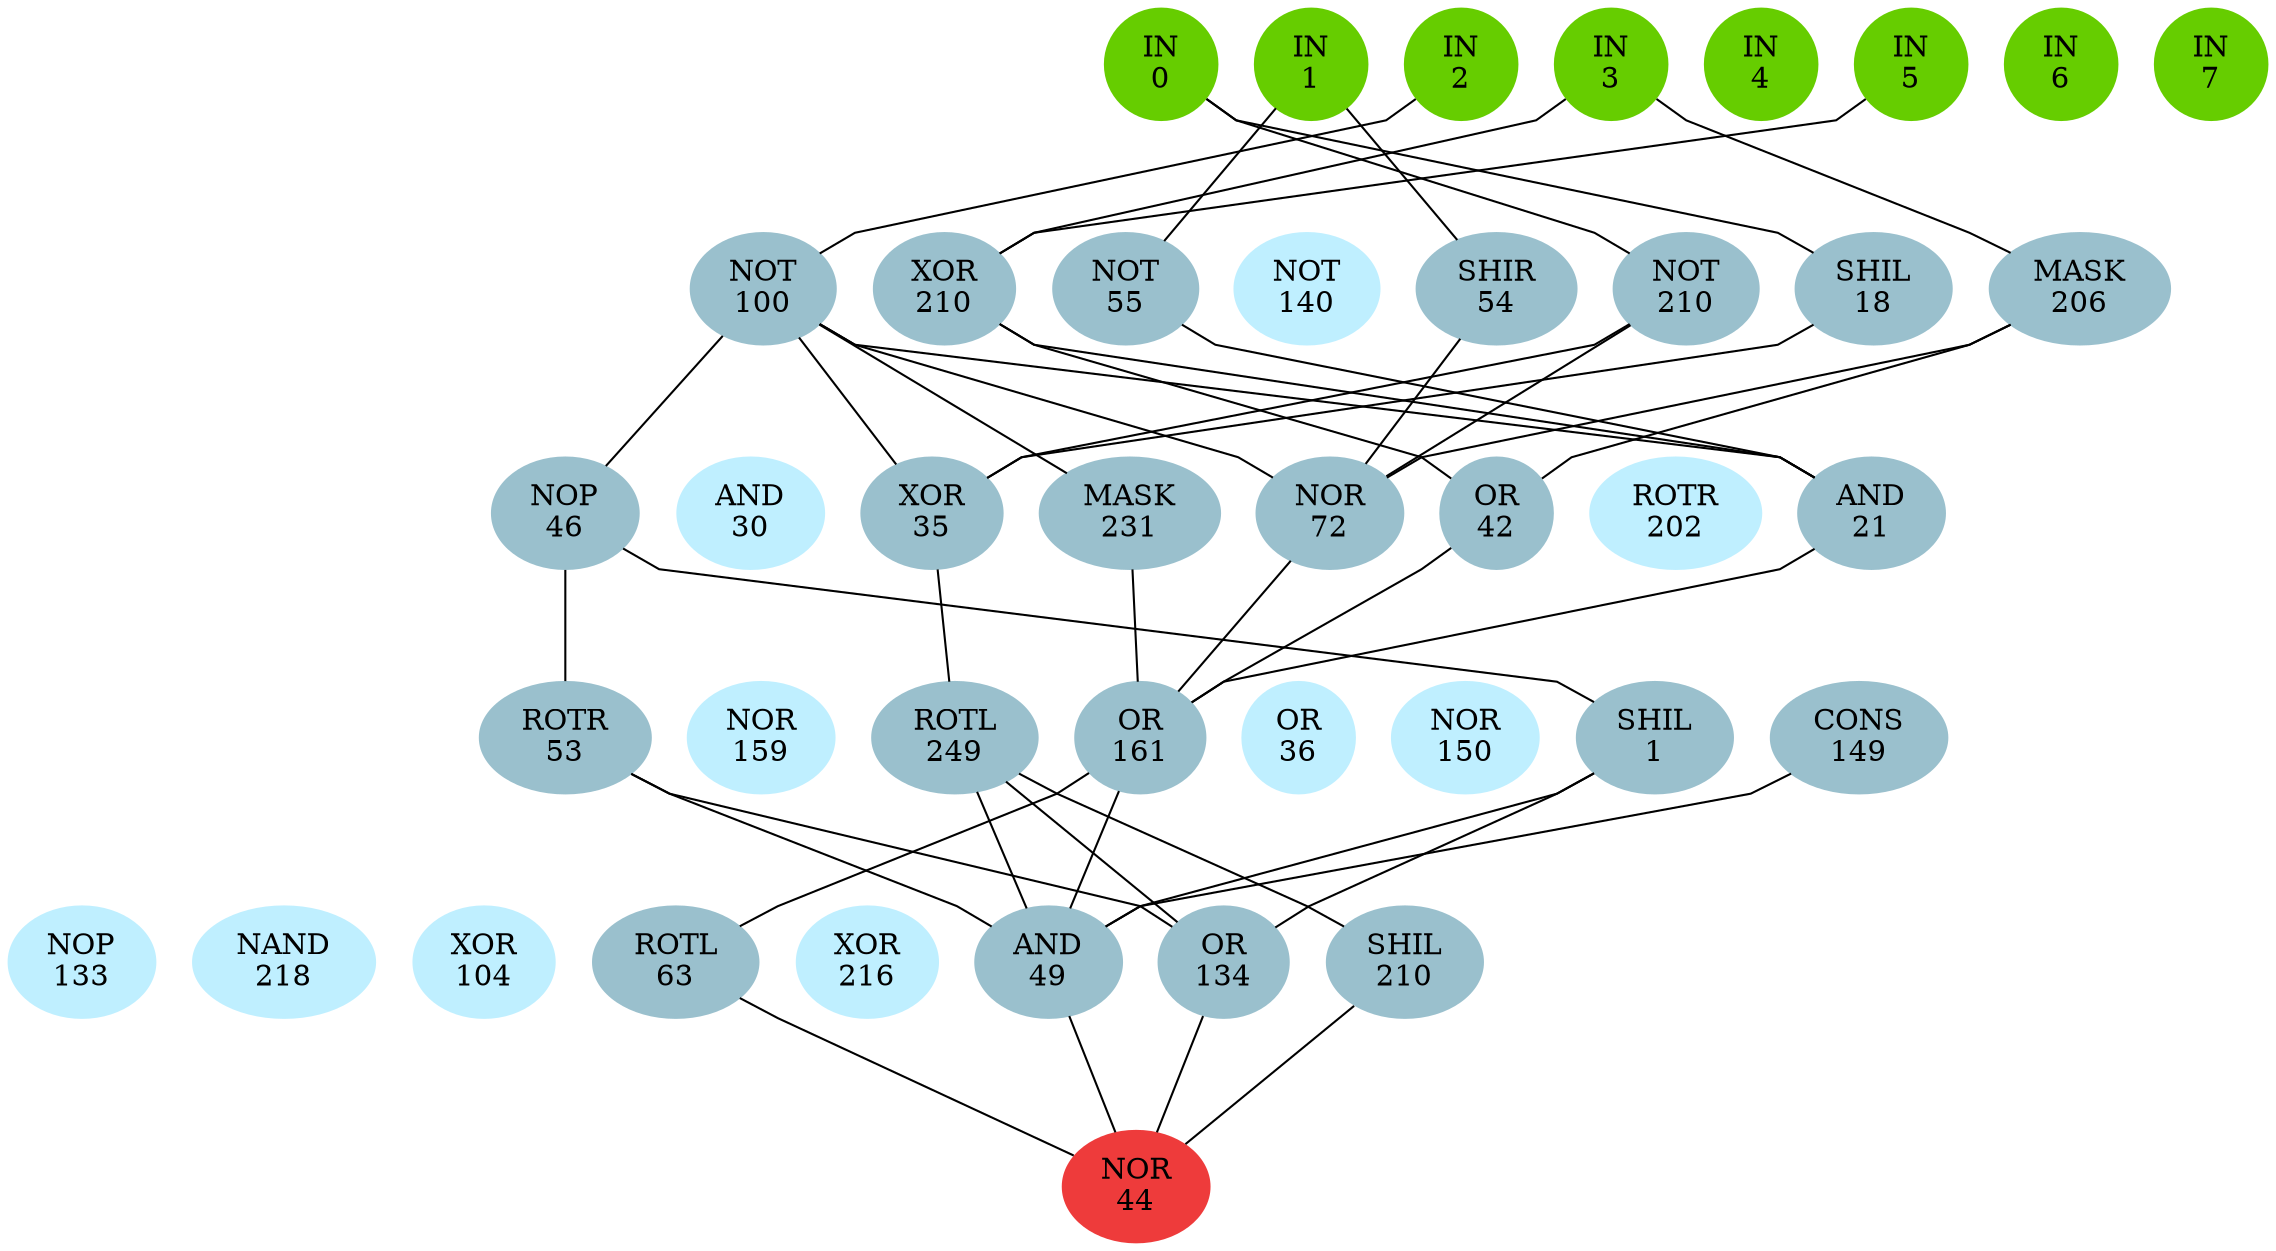 graph EACircuit {
rankdir=BT;
ranksep=0.75;
ordering=out;
splines=polyline;
node [style=filled, color=lightblue2];

{ rank=same;
node [color=chartreuse3];
"-1_0"[label="IN\n0"];
node [color=chartreuse3];
"-1_1"[label="IN\n1"];
node [color=chartreuse3];
"-1_2"[label="IN\n2"];
node [color=chartreuse3];
"-1_3"[label="IN\n3"];
node [color=chartreuse3];
"-1_4"[label="IN\n4"];
node [color=chartreuse3];
"-1_5"[label="IN\n5"];
node [color=chartreuse3];
"-1_6"[label="IN\n6"];
node [color=chartreuse3];
"-1_7"[label="IN\n7"];
}
{ rank=same;
node [color=lightblue3];
"0_0"[label="NOT\n100"];
node [color=lightblue3];
"0_1"[label="XOR\n210"];
node [color=lightblue3];
"0_2"[label="NOT\n55"];
node [color=lightblue1];
"0_3"[label="NOT\n140"];
node [color=lightblue3];
"0_4"[label="SHIR\n54"];
node [color=lightblue3];
"0_5"[label="NOT\n210"];
node [color=lightblue3];
"0_6"[label="SHIL\n18"];
node [color=lightblue3];
"0_7"[label="MASK\n206"];
}
{ rank=same;
node [color=lightblue3];
"1_0"[label="NOP\n46"];
node [color=lightblue1];
"1_1"[label="AND\n30"];
node [color=lightblue3];
"1_2"[label="XOR\n35"];
node [color=lightblue3];
"1_3"[label="MASK\n231"];
node [color=lightblue3];
"1_4"[label="NOR\n72"];
node [color=lightblue3];
"1_5"[label="OR\n42"];
node [color=lightblue1];
"1_6"[label="ROTR\n202"];
node [color=lightblue3];
"1_7"[label="AND\n21"];
}
{ rank=same;
node [color=lightblue3];
"2_0"[label="ROTR\n53"];
node [color=lightblue1];
"2_1"[label="NOR\n159"];
node [color=lightblue3];
"2_2"[label="ROTL\n249"];
node [color=lightblue3];
"2_3"[label="OR\n161"];
node [color=lightblue1];
"2_4"[label="OR\n36"];
node [color=lightblue1];
"2_5"[label="NOR\n150"];
node [color=lightblue3];
"2_6"[label="SHIL\n1"];
node [color=lightblue3];
"2_7"[label="CONS\n149"];
}
{ rank=same;
node [color=lightblue1];
"3_0"[label="NOP\n133"];
node [color=lightblue1];
"3_1"[label="NAND\n218"];
node [color=lightblue1];
"3_2"[label="XOR\n104"];
node [color=lightblue3];
"3_3"[label="ROTL\n63"];
node [color=lightblue1];
"3_4"[label="XOR\n216"];
node [color=lightblue3];
"3_5"[label="AND\n49"];
node [color=lightblue3];
"3_6"[label="OR\n134"];
node [color=lightblue3];
"3_7"[label="SHIL\n210"];
}
{ rank=same;
node [color=brown2];
"4_0"[label="NOR\n44"];
}
edge[style=invis];
"-1_0" -- "-1_1" -- "-1_2" -- "-1_3" -- "-1_4" -- "-1_5" -- "-1_6" -- "-1_7";
"0_0" -- "0_1" -- "0_2" -- "0_3" -- "0_4" -- "0_5" -- "0_6" -- "0_7";
"1_0" -- "1_1" -- "1_2" -- "1_3" -- "1_4" -- "1_5" -- "1_6" -- "1_7";
"2_0" -- "2_1" -- "2_2" -- "2_3" -- "2_4" -- "2_5" -- "2_6" -- "2_7";
"3_0" -- "3_1" -- "3_2" -- "3_3" -- "3_4" -- "3_5" -- "3_6" -- "3_7";
"4_0" -- "4_0";
edge[style=solid];
"0_0" -- "-1_2";
"0_1" -- "-1_3";
"0_1" -- "-1_5";
"0_2" -- "-1_1";
"0_4" -- "-1_1";
"0_5" -- "-1_0";
"0_6" -- "-1_0";
"0_7" -- "-1_3";
"1_0" -- "0_0";
"1_2" -- "0_0";
"1_2" -- "0_5";
"1_2" -- "0_6";
"1_3" -- "0_0";
"1_4" -- "0_0";
"1_4" -- "0_4";
"1_4" -- "0_5";
"1_4" -- "0_7";
"1_5" -- "0_1";
"1_5" -- "0_7";
"1_7" -- "0_0";
"1_7" -- "0_1";
"1_7" -- "0_2";
"2_0" -- "1_0";
"2_2" -- "1_2";
"2_3" -- "1_3";
"2_3" -- "1_4";
"2_3" -- "1_5";
"2_3" -- "1_7";
"2_6" -- "1_0";
"3_3" -- "2_3";
"3_5" -- "2_0";
"3_5" -- "2_2";
"3_5" -- "2_3";
"3_5" -- "2_6";
"3_5" -- "2_7";
"3_6" -- "2_0";
"3_6" -- "2_2";
"3_6" -- "2_6";
"3_7" -- "2_2";
"4_0" -- "3_3";
"4_0" -- "3_5";
"4_0" -- "3_6";
"4_0" -- "3_7";
}